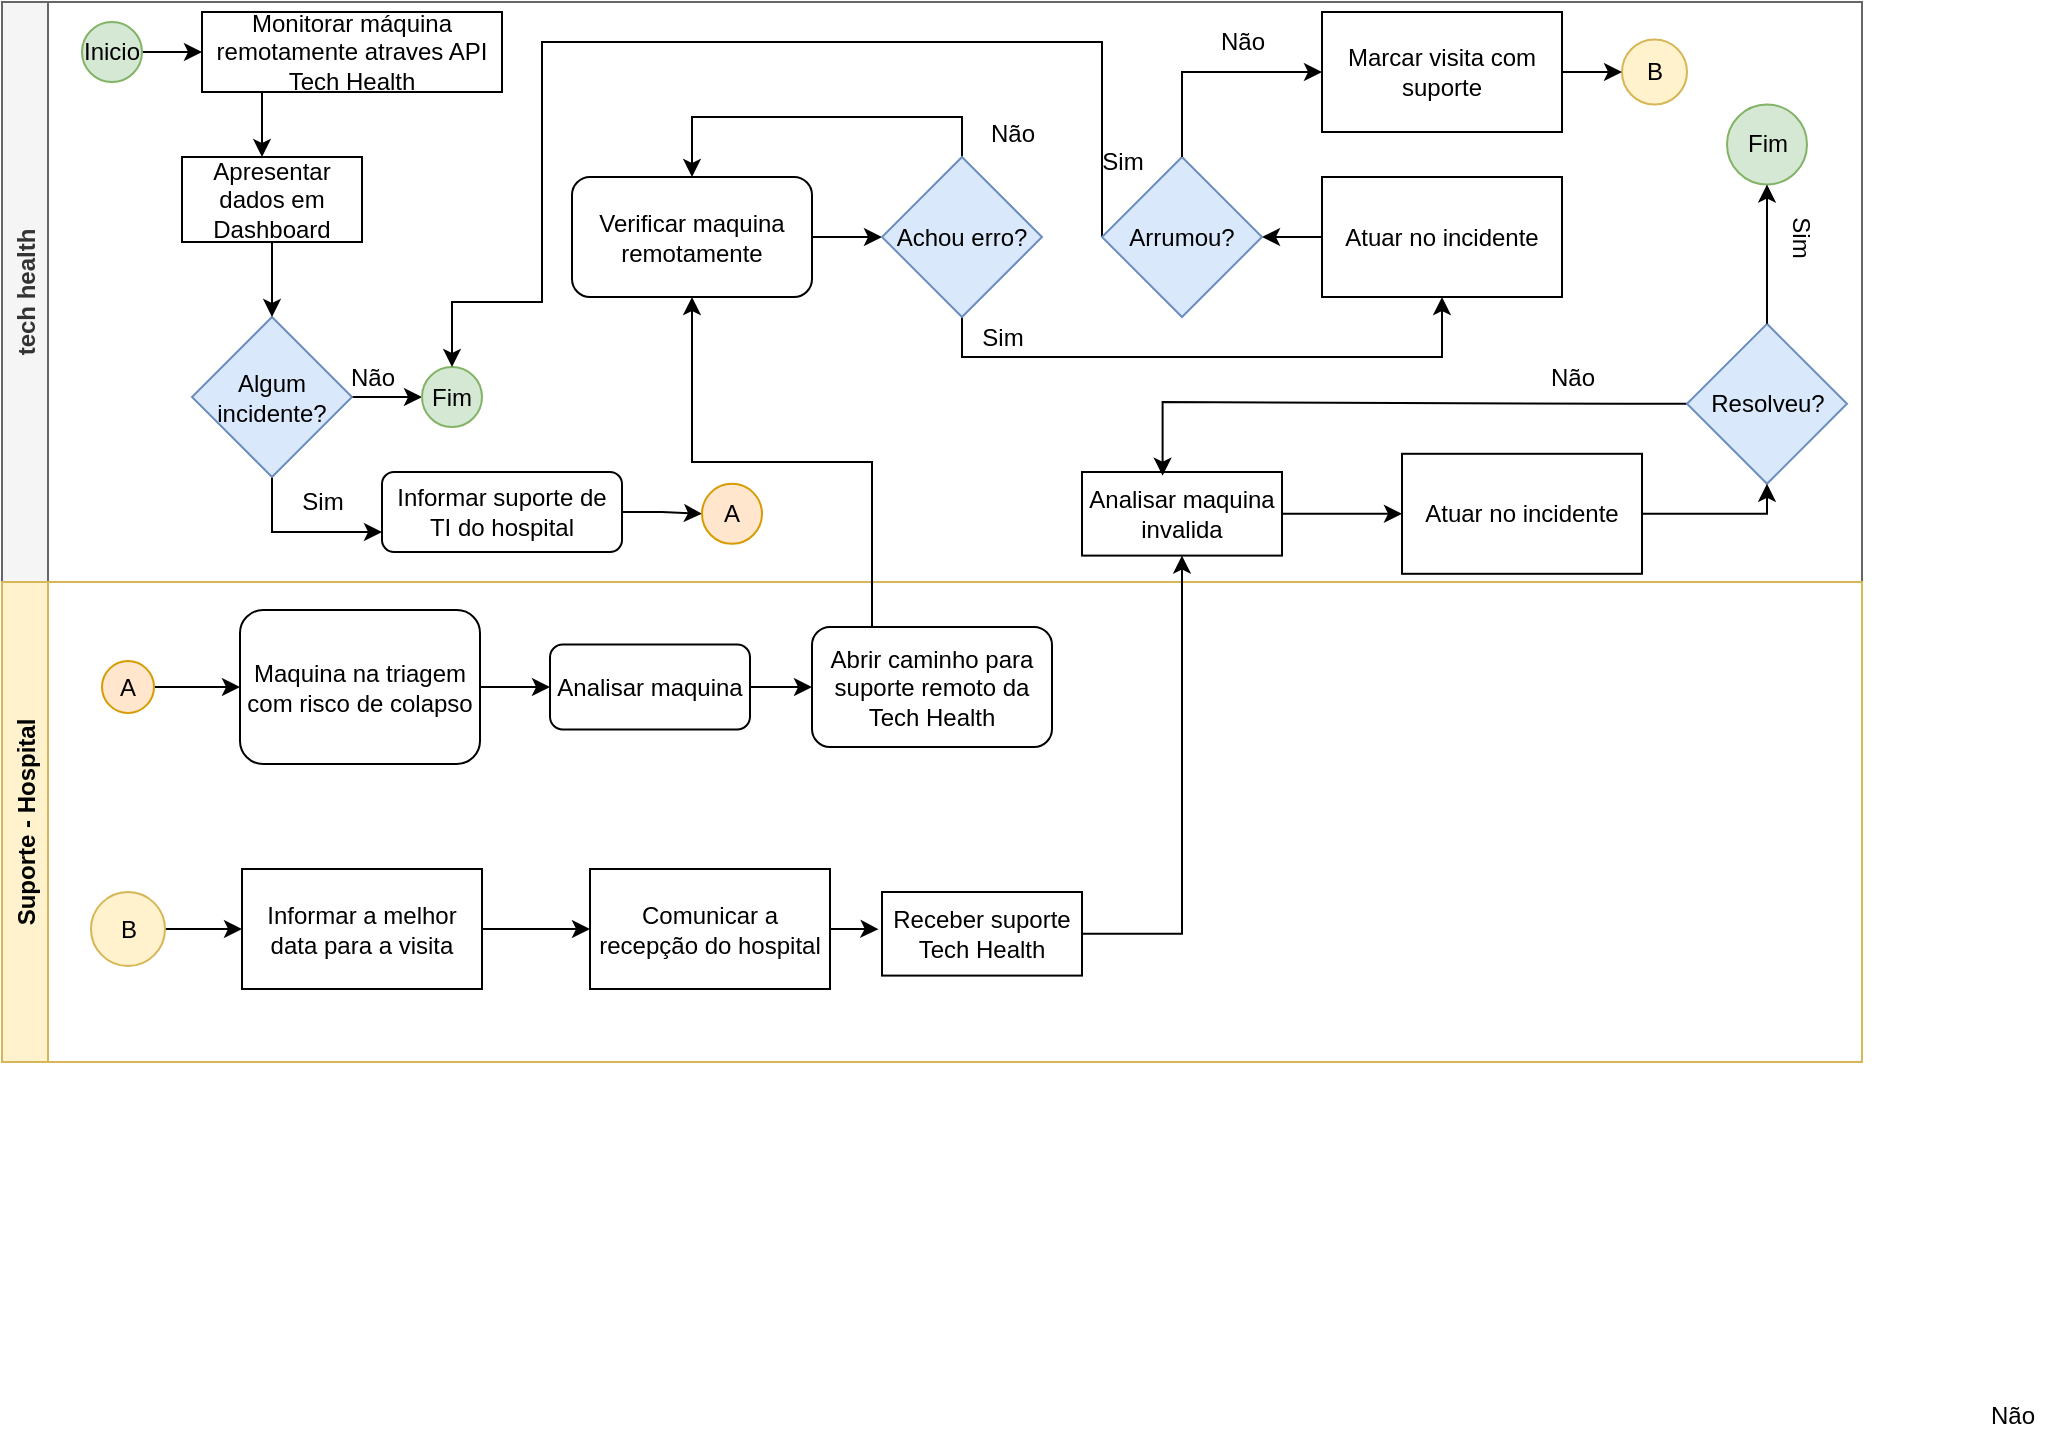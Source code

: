 <mxfile version="20.4.1" type="device"><diagram id="WRPev38YP10POumDx68h" name="Página-1"><mxGraphModel dx="1323" dy="701" grid="1" gridSize="10" guides="1" tooltips="1" connect="1" arrows="1" fold="1" page="1" pageScale="1" pageWidth="827" pageHeight="1169" math="0" shadow="0"><root><mxCell id="0"/><mxCell id="1" parent="0"/><mxCell id="RhY68AjUPSDrF-zRDI8a-1" value="tech health" style="swimlane;horizontal=0;fillColor=#f5f5f5;fontColor=#333333;strokeColor=#666666;" parent="1" vertex="1"><mxGeometry x="40" y="50" width="930" height="290" as="geometry"/></mxCell><mxCell id="RhY68AjUPSDrF-zRDI8a-6" value="" style="edgeStyle=orthogonalEdgeStyle;rounded=0;orthogonalLoop=1;jettySize=auto;html=1;" parent="RhY68AjUPSDrF-zRDI8a-1" source="RhY68AjUPSDrF-zRDI8a-4" target="RhY68AjUPSDrF-zRDI8a-5" edge="1"><mxGeometry relative="1" as="geometry"/></mxCell><mxCell id="RhY68AjUPSDrF-zRDI8a-4" value="Inicio" style="ellipse;whiteSpace=wrap;html=1;aspect=fixed;fillColor=#d5e8d4;strokeColor=#82b366;" parent="RhY68AjUPSDrF-zRDI8a-1" vertex="1"><mxGeometry x="40" y="10" width="30" height="30" as="geometry"/></mxCell><mxCell id="EKaQgR969W04_lvIYKTd-1" value="" style="edgeStyle=orthogonalEdgeStyle;rounded=0;orthogonalLoop=1;jettySize=auto;html=1;" parent="RhY68AjUPSDrF-zRDI8a-1" source="RhY68AjUPSDrF-zRDI8a-5" target="p3GHzO0YiHELzbXtjkig-3" edge="1"><mxGeometry relative="1" as="geometry"><Array as="points"><mxPoint x="130" y="70"/><mxPoint x="130" y="70"/></Array></mxGeometry></mxCell><mxCell id="RhY68AjUPSDrF-zRDI8a-5" value="Monitorar máquina remotamente atraves API Tech Health" style="whiteSpace=wrap;html=1;" parent="RhY68AjUPSDrF-zRDI8a-1" vertex="1"><mxGeometry x="100" y="5" width="150" height="40" as="geometry"/></mxCell><mxCell id="yfbBEl_TAVx3QtvNhA0s-33" style="edgeStyle=orthogonalEdgeStyle;rounded=0;orthogonalLoop=1;jettySize=auto;html=1;entryX=0;entryY=0.75;entryDx=0;entryDy=0;exitX=0.5;exitY=1;exitDx=0;exitDy=0;" edge="1" parent="RhY68AjUPSDrF-zRDI8a-1" source="p3GHzO0YiHELzbXtjkig-2" target="p3GHzO0YiHELzbXtjkig-9"><mxGeometry relative="1" as="geometry"/></mxCell><mxCell id="yfbBEl_TAVx3QtvNhA0s-35" value="" style="edgeStyle=orthogonalEdgeStyle;rounded=0;orthogonalLoop=1;jettySize=auto;html=1;entryX=0;entryY=0.5;entryDx=0;entryDy=0;" edge="1" parent="RhY68AjUPSDrF-zRDI8a-1" source="p3GHzO0YiHELzbXtjkig-2" target="p3GHzO0YiHELzbXtjkig-6"><mxGeometry relative="1" as="geometry"/></mxCell><mxCell id="p3GHzO0YiHELzbXtjkig-2" value="Algum incidente?" style="rhombus;whiteSpace=wrap;html=1;fillColor=#dae8fc;strokeColor=#6c8ebf;" parent="RhY68AjUPSDrF-zRDI8a-1" vertex="1"><mxGeometry x="95" y="157.5" width="80" height="80" as="geometry"/></mxCell><mxCell id="yfbBEl_TAVx3QtvNhA0s-32" value="" style="edgeStyle=orthogonalEdgeStyle;rounded=0;orthogonalLoop=1;jettySize=auto;html=1;" edge="1" parent="RhY68AjUPSDrF-zRDI8a-1" source="p3GHzO0YiHELzbXtjkig-3" target="p3GHzO0YiHELzbXtjkig-2"><mxGeometry relative="1" as="geometry"/></mxCell><mxCell id="p3GHzO0YiHELzbXtjkig-3" value="Apresentar dados em Dashboard" style="whiteSpace=wrap;html=1;" parent="RhY68AjUPSDrF-zRDI8a-1" vertex="1"><mxGeometry x="90" y="77.5" width="90" height="42.5" as="geometry"/></mxCell><mxCell id="p3GHzO0YiHELzbXtjkig-6" value="Fim" style="ellipse;whiteSpace=wrap;html=1;aspect=fixed;fillColor=#d5e8d4;strokeColor=#82b366;" parent="RhY68AjUPSDrF-zRDI8a-1" vertex="1"><mxGeometry x="210" y="182.5" width="30" height="30" as="geometry"/></mxCell><mxCell id="p3GHzO0YiHELzbXtjkig-32" value="" style="edgeStyle=orthogonalEdgeStyle;rounded=0;orthogonalLoop=1;jettySize=auto;html=1;entryX=0;entryY=0.5;entryDx=0;entryDy=0;" parent="RhY68AjUPSDrF-zRDI8a-1" source="p3GHzO0YiHELzbXtjkig-9" target="p3GHzO0YiHELzbXtjkig-14" edge="1"><mxGeometry relative="1" as="geometry"><mxPoint x="770" y="210" as="targetPoint"/></mxGeometry></mxCell><mxCell id="p3GHzO0YiHELzbXtjkig-9" value="Informar suporte de TI do hospital" style="rounded=1;whiteSpace=wrap;html=1;" parent="RhY68AjUPSDrF-zRDI8a-1" vertex="1"><mxGeometry x="190" y="235" width="120" height="40" as="geometry"/></mxCell><mxCell id="p3GHzO0YiHELzbXtjkig-11" value="Sim" style="text;html=1;align=center;verticalAlign=middle;resizable=0;points=[];autosize=1;strokeColor=none;fillColor=none;" parent="RhY68AjUPSDrF-zRDI8a-1" vertex="1"><mxGeometry x="140" y="235" width="40" height="30" as="geometry"/></mxCell><mxCell id="p3GHzO0YiHELzbXtjkig-14" value="A" style="ellipse;whiteSpace=wrap;html=1;aspect=fixed;fillColor=#ffe6cc;strokeColor=#d79b00;" parent="RhY68AjUPSDrF-zRDI8a-1" vertex="1"><mxGeometry x="350" y="240.9" width="30" height="30" as="geometry"/></mxCell><mxCell id="p3GHzO0YiHELzbXtjkig-8" value="Não" style="text;html=1;align=center;verticalAlign=middle;resizable=0;points=[];autosize=1;strokeColor=none;fillColor=none;" parent="RhY68AjUPSDrF-zRDI8a-1" vertex="1"><mxGeometry x="160" y="172.5" width="50" height="30" as="geometry"/></mxCell><mxCell id="yfbBEl_TAVx3QtvNhA0s-23" value="" style="edgeStyle=orthogonalEdgeStyle;rounded=0;orthogonalLoop=1;jettySize=auto;html=1;" edge="1" parent="RhY68AjUPSDrF-zRDI8a-1" source="yfbBEl_TAVx3QtvNhA0s-12" target="yfbBEl_TAVx3QtvNhA0s-14"><mxGeometry relative="1" as="geometry"/></mxCell><mxCell id="yfbBEl_TAVx3QtvNhA0s-12" value="Verificar maquina remotamente" style="whiteSpace=wrap;html=1;rounded=1;" vertex="1" parent="RhY68AjUPSDrF-zRDI8a-1"><mxGeometry x="285" y="87.5" width="120" height="60" as="geometry"/></mxCell><mxCell id="yfbBEl_TAVx3QtvNhA0s-24" value="" style="edgeStyle=orthogonalEdgeStyle;rounded=0;orthogonalLoop=1;jettySize=auto;html=1;entryX=0.5;entryY=1;entryDx=0;entryDy=0;exitX=0.5;exitY=1;exitDx=0;exitDy=0;" edge="1" parent="RhY68AjUPSDrF-zRDI8a-1" source="yfbBEl_TAVx3QtvNhA0s-14" target="yfbBEl_TAVx3QtvNhA0s-18"><mxGeometry relative="1" as="geometry"/></mxCell><mxCell id="yfbBEl_TAVx3QtvNhA0s-27" style="edgeStyle=orthogonalEdgeStyle;rounded=0;orthogonalLoop=1;jettySize=auto;html=1;entryX=0.5;entryY=0;entryDx=0;entryDy=0;exitX=0.5;exitY=0;exitDx=0;exitDy=0;" edge="1" parent="RhY68AjUPSDrF-zRDI8a-1" source="yfbBEl_TAVx3QtvNhA0s-14" target="yfbBEl_TAVx3QtvNhA0s-12"><mxGeometry relative="1" as="geometry"/></mxCell><mxCell id="yfbBEl_TAVx3QtvNhA0s-14" value="Achou erro?" style="rhombus;whiteSpace=wrap;html=1;fillColor=#dae8fc;strokeColor=#6c8ebf;" vertex="1" parent="RhY68AjUPSDrF-zRDI8a-1"><mxGeometry x="440" y="77.5" width="80" height="80" as="geometry"/></mxCell><mxCell id="yfbBEl_TAVx3QtvNhA0s-22" value="" style="edgeStyle=orthogonalEdgeStyle;rounded=0;orthogonalLoop=1;jettySize=auto;html=1;" edge="1" parent="RhY68AjUPSDrF-zRDI8a-1" source="yfbBEl_TAVx3QtvNhA0s-18" target="yfbBEl_TAVx3QtvNhA0s-21"><mxGeometry relative="1" as="geometry"/></mxCell><mxCell id="yfbBEl_TAVx3QtvNhA0s-18" value="Atuar no incidente" style="whiteSpace=wrap;html=1;" vertex="1" parent="RhY68AjUPSDrF-zRDI8a-1"><mxGeometry x="660" y="87.5" width="120" height="60" as="geometry"/></mxCell><mxCell id="yfbBEl_TAVx3QtvNhA0s-38" style="edgeStyle=orthogonalEdgeStyle;rounded=0;orthogonalLoop=1;jettySize=auto;html=1;entryX=0.5;entryY=0;entryDx=0;entryDy=0;exitX=0;exitY=0.5;exitDx=0;exitDy=0;" edge="1" parent="RhY68AjUPSDrF-zRDI8a-1" source="yfbBEl_TAVx3QtvNhA0s-21" target="p3GHzO0YiHELzbXtjkig-6"><mxGeometry relative="1" as="geometry"><Array as="points"><mxPoint x="550" y="20"/><mxPoint x="270" y="20"/><mxPoint x="270" y="150"/><mxPoint x="225" y="150"/></Array></mxGeometry></mxCell><mxCell id="yfbBEl_TAVx3QtvNhA0s-21" value="Arrumou?" style="rhombus;whiteSpace=wrap;html=1;fillColor=#dae8fc;strokeColor=#6c8ebf;" vertex="1" parent="RhY68AjUPSDrF-zRDI8a-1"><mxGeometry x="550" y="77.5" width="80" height="80" as="geometry"/></mxCell><mxCell id="yfbBEl_TAVx3QtvNhA0s-20" value="Sim" style="text;html=1;align=center;verticalAlign=middle;resizable=0;points=[];autosize=1;strokeColor=none;fillColor=none;" vertex="1" parent="RhY68AjUPSDrF-zRDI8a-1"><mxGeometry x="480" y="152.5" width="40" height="30" as="geometry"/></mxCell><mxCell id="yfbBEl_TAVx3QtvNhA0s-26" value="B" style="ellipse;whiteSpace=wrap;html=1;aspect=fixed;fillColor=#fff2cc;strokeColor=#d6b656;" vertex="1" parent="RhY68AjUPSDrF-zRDI8a-1"><mxGeometry x="810" y="18.75" width="32.5" height="32.5" as="geometry"/></mxCell><mxCell id="yfbBEl_TAVx3QtvNhA0s-31" value="" style="edgeStyle=orthogonalEdgeStyle;rounded=0;orthogonalLoop=1;jettySize=auto;html=1;" edge="1" parent="RhY68AjUPSDrF-zRDI8a-1" source="yfbBEl_TAVx3QtvNhA0s-29" target="yfbBEl_TAVx3QtvNhA0s-26"><mxGeometry relative="1" as="geometry"/></mxCell><mxCell id="yfbBEl_TAVx3QtvNhA0s-29" value="Marcar visita com suporte" style="whiteSpace=wrap;html=1;" vertex="1" parent="RhY68AjUPSDrF-zRDI8a-1"><mxGeometry x="660" y="5" width="120" height="60" as="geometry"/></mxCell><mxCell id="yfbBEl_TAVx3QtvNhA0s-30" value="" style="edgeStyle=orthogonalEdgeStyle;rounded=0;orthogonalLoop=1;jettySize=auto;html=1;exitX=0.5;exitY=0;exitDx=0;exitDy=0;entryX=0;entryY=0.5;entryDx=0;entryDy=0;" edge="1" parent="RhY68AjUPSDrF-zRDI8a-1" source="yfbBEl_TAVx3QtvNhA0s-21" target="yfbBEl_TAVx3QtvNhA0s-29"><mxGeometry relative="1" as="geometry"/></mxCell><mxCell id="NtI3rHj_ovQ1qyaB5y9a-26" value="Analisar maquina invalida" style="whiteSpace=wrap;html=1;rounded=0;" parent="RhY68AjUPSDrF-zRDI8a-1" vertex="1"><mxGeometry x="540" y="235" width="100" height="41.8" as="geometry"/></mxCell><mxCell id="NtI3rHj_ovQ1qyaB5y9a-28" value="Atuar no incidente" style="whiteSpace=wrap;html=1;rounded=0;" parent="RhY68AjUPSDrF-zRDI8a-1" vertex="1"><mxGeometry x="700" y="225.9" width="120" height="60" as="geometry"/></mxCell><mxCell id="NtI3rHj_ovQ1qyaB5y9a-30" style="edgeStyle=orthogonalEdgeStyle;rounded=0;orthogonalLoop=1;jettySize=auto;html=1;entryX=0;entryY=0.5;entryDx=0;entryDy=0;exitX=1;exitY=0.5;exitDx=0;exitDy=0;" parent="RhY68AjUPSDrF-zRDI8a-1" source="NtI3rHj_ovQ1qyaB5y9a-26" target="NtI3rHj_ovQ1qyaB5y9a-28" edge="1"><mxGeometry relative="1" as="geometry"/></mxCell><mxCell id="yfbBEl_TAVx3QtvNhA0s-43" style="edgeStyle=orthogonalEdgeStyle;rounded=0;orthogonalLoop=1;jettySize=auto;html=1;entryX=0.403;entryY=0.044;entryDx=0;entryDy=0;entryPerimeter=0;exitX=0;exitY=0.5;exitDx=0;exitDy=0;" edge="1" parent="RhY68AjUPSDrF-zRDI8a-1" source="NtI3rHj_ovQ1qyaB5y9a-31" target="NtI3rHj_ovQ1qyaB5y9a-26"><mxGeometry relative="1" as="geometry"><Array as="points"><mxPoint x="810" y="200"/><mxPoint x="580" y="200"/></Array></mxGeometry></mxCell><mxCell id="NtI3rHj_ovQ1qyaB5y9a-31" value="Resolveu?" style="rhombus;whiteSpace=wrap;html=1;rounded=0;fillColor=#dae8fc;strokeColor=#6c8ebf;" parent="RhY68AjUPSDrF-zRDI8a-1" vertex="1"><mxGeometry x="842.5" y="160.9" width="80" height="80" as="geometry"/></mxCell><mxCell id="yfbBEl_TAVx3QtvNhA0s-28" value="Não" style="text;html=1;align=center;verticalAlign=middle;resizable=0;points=[];autosize=1;strokeColor=none;fillColor=none;" vertex="1" parent="RhY68AjUPSDrF-zRDI8a-1"><mxGeometry x="480" y="51.25" width="50" height="30" as="geometry"/></mxCell><mxCell id="yfbBEl_TAVx3QtvNhA0s-44" value="Não" style="text;html=1;align=center;verticalAlign=middle;resizable=0;points=[];autosize=1;strokeColor=none;fillColor=none;" vertex="1" parent="RhY68AjUPSDrF-zRDI8a-1"><mxGeometry x="760" y="172.5" width="50" height="30" as="geometry"/></mxCell><mxCell id="yfbBEl_TAVx3QtvNhA0s-46" value="Fim" style="ellipse;whiteSpace=wrap;html=1;aspect=fixed;fillColor=#d5e8d4;strokeColor=#82b366;" vertex="1" parent="RhY68AjUPSDrF-zRDI8a-1"><mxGeometry x="862.5" y="51.25" width="40" height="40" as="geometry"/></mxCell><mxCell id="yfbBEl_TAVx3QtvNhA0s-45" value="" style="edgeStyle=orthogonalEdgeStyle;rounded=0;orthogonalLoop=1;jettySize=auto;html=1;" edge="1" parent="RhY68AjUPSDrF-zRDI8a-1" source="NtI3rHj_ovQ1qyaB5y9a-31" target="yfbBEl_TAVx3QtvNhA0s-46"><mxGeometry relative="1" as="geometry"><mxPoint x="880" y="90" as="targetPoint"/></mxGeometry></mxCell><mxCell id="yfbBEl_TAVx3QtvNhA0s-39" value="Sim" style="text;html=1;align=center;verticalAlign=middle;resizable=0;points=[];autosize=1;strokeColor=none;fillColor=none;" vertex="1" parent="RhY68AjUPSDrF-zRDI8a-1"><mxGeometry x="540" y="65" width="40" height="30" as="geometry"/></mxCell><mxCell id="yfbBEl_TAVx3QtvNhA0s-47" value="Sim" style="text;html=1;align=center;verticalAlign=middle;resizable=0;points=[];autosize=1;strokeColor=none;fillColor=none;rotation=90;" vertex="1" parent="RhY68AjUPSDrF-zRDI8a-1"><mxGeometry x="880" y="102.5" width="40" height="30" as="geometry"/></mxCell><mxCell id="yfbBEl_TAVx3QtvNhA0s-41" style="edgeStyle=orthogonalEdgeStyle;rounded=0;orthogonalLoop=1;jettySize=auto;html=1;entryX=0.5;entryY=1;entryDx=0;entryDy=0;" edge="1" parent="RhY68AjUPSDrF-zRDI8a-1" source="NtI3rHj_ovQ1qyaB5y9a-28" target="NtI3rHj_ovQ1qyaB5y9a-31"><mxGeometry relative="1" as="geometry"><mxPoint x="890" y="256" as="targetPoint"/><Array as="points"><mxPoint x="883" y="256"/></Array></mxGeometry></mxCell><mxCell id="NtI3rHj_ovQ1qyaB5y9a-37" value="Não" style="text;html=1;align=center;verticalAlign=middle;resizable=0;points=[];autosize=1;strokeColor=none;fillColor=none;" parent="1" vertex="1"><mxGeometry x="1020" y="742" width="50" height="30" as="geometry"/></mxCell><mxCell id="RhY68AjUPSDrF-zRDI8a-2" value="Suporte - Hospital" style="swimlane;horizontal=0;fillColor=#fff2cc;strokeColor=#d6b656;" parent="1" vertex="1"><mxGeometry x="40" y="340" width="930" height="240" as="geometry"/></mxCell><mxCell id="p3GHzO0YiHELzbXtjkig-18" value="" style="edgeStyle=orthogonalEdgeStyle;rounded=0;orthogonalLoop=1;jettySize=auto;html=1;" parent="RhY68AjUPSDrF-zRDI8a-2" source="p3GHzO0YiHELzbXtjkig-16" target="p3GHzO0YiHELzbXtjkig-17" edge="1"><mxGeometry relative="1" as="geometry"/></mxCell><mxCell id="p3GHzO0YiHELzbXtjkig-16" value="A" style="ellipse;whiteSpace=wrap;html=1;aspect=fixed;fillColor=#ffe6cc;strokeColor=#d79b00;" parent="RhY68AjUPSDrF-zRDI8a-2" vertex="1"><mxGeometry x="50" y="39.5" width="26" height="26" as="geometry"/></mxCell><mxCell id="yfbBEl_TAVx3QtvNhA0s-3" value="" style="edgeStyle=orthogonalEdgeStyle;rounded=0;orthogonalLoop=1;jettySize=auto;html=1;" edge="1" parent="RhY68AjUPSDrF-zRDI8a-2" source="p3GHzO0YiHELzbXtjkig-17" target="yfbBEl_TAVx3QtvNhA0s-2"><mxGeometry relative="1" as="geometry"/></mxCell><mxCell id="p3GHzO0YiHELzbXtjkig-17" value="Maquina na triagem com risco de colapso" style="rounded=1;whiteSpace=wrap;html=1;" parent="RhY68AjUPSDrF-zRDI8a-2" vertex="1"><mxGeometry x="119" y="14" width="120" height="77" as="geometry"/></mxCell><mxCell id="NtI3rHj_ovQ1qyaB5y9a-18" value="" style="edgeStyle=orthogonalEdgeStyle;rounded=0;orthogonalLoop=1;jettySize=auto;html=1;" parent="RhY68AjUPSDrF-zRDI8a-2" source="NtI3rHj_ovQ1qyaB5y9a-15" target="NtI3rHj_ovQ1qyaB5y9a-17" edge="1"><mxGeometry relative="1" as="geometry"/></mxCell><mxCell id="NtI3rHj_ovQ1qyaB5y9a-15" value="B" style="ellipse;whiteSpace=wrap;html=1;aspect=fixed;fillColor=#fff2cc;strokeColor=#d6b656;" parent="RhY68AjUPSDrF-zRDI8a-2" vertex="1"><mxGeometry x="44.5" y="155" width="37" height="37" as="geometry"/></mxCell><mxCell id="NtI3rHj_ovQ1qyaB5y9a-20" value="" style="edgeStyle=orthogonalEdgeStyle;rounded=0;orthogonalLoop=1;jettySize=auto;html=1;" parent="RhY68AjUPSDrF-zRDI8a-2" source="NtI3rHj_ovQ1qyaB5y9a-17" target="NtI3rHj_ovQ1qyaB5y9a-19" edge="1"><mxGeometry relative="1" as="geometry"/></mxCell><mxCell id="NtI3rHj_ovQ1qyaB5y9a-17" value="Informar a melhor data para a visita" style="whiteSpace=wrap;html=1;" parent="RhY68AjUPSDrF-zRDI8a-2" vertex="1"><mxGeometry x="120" y="143.5" width="120" height="60" as="geometry"/></mxCell><mxCell id="NtI3rHj_ovQ1qyaB5y9a-22" value="" style="edgeStyle=orthogonalEdgeStyle;rounded=0;orthogonalLoop=1;jettySize=auto;html=1;" parent="RhY68AjUPSDrF-zRDI8a-2" source="NtI3rHj_ovQ1qyaB5y9a-19" edge="1"><mxGeometry relative="1" as="geometry"><mxPoint x="438.25" y="173.6" as="targetPoint"/></mxGeometry></mxCell><mxCell id="NtI3rHj_ovQ1qyaB5y9a-19" value="Comunicar a recepção do hospital" style="whiteSpace=wrap;html=1;" parent="RhY68AjUPSDrF-zRDI8a-2" vertex="1"><mxGeometry x="294" y="143.5" width="120" height="60" as="geometry"/></mxCell><mxCell id="NtI3rHj_ovQ1qyaB5y9a-24" value="Receber suporte Tech Health" style="rounded=0;whiteSpace=wrap;html=1;" parent="RhY68AjUPSDrF-zRDI8a-2" vertex="1"><mxGeometry x="440" y="155" width="100" height="41.8" as="geometry"/></mxCell><mxCell id="yfbBEl_TAVx3QtvNhA0s-10" value="" style="edgeStyle=orthogonalEdgeStyle;rounded=0;orthogonalLoop=1;jettySize=auto;html=1;" edge="1" parent="RhY68AjUPSDrF-zRDI8a-2" source="yfbBEl_TAVx3QtvNhA0s-2" target="yfbBEl_TAVx3QtvNhA0s-9"><mxGeometry relative="1" as="geometry"/></mxCell><mxCell id="yfbBEl_TAVx3QtvNhA0s-2" value="Analisar maquina" style="rounded=1;whiteSpace=wrap;html=1;" vertex="1" parent="RhY68AjUPSDrF-zRDI8a-2"><mxGeometry x="274" y="31.25" width="100" height="42.5" as="geometry"/></mxCell><mxCell id="yfbBEl_TAVx3QtvNhA0s-9" value="Abrir caminho para suporte remoto da Tech Health" style="rounded=1;whiteSpace=wrap;html=1;" vertex="1" parent="RhY68AjUPSDrF-zRDI8a-2"><mxGeometry x="405" y="22.5" width="120" height="60" as="geometry"/></mxCell><mxCell id="yfbBEl_TAVx3QtvNhA0s-13" value="" style="edgeStyle=orthogonalEdgeStyle;rounded=0;orthogonalLoop=1;jettySize=auto;html=1;exitX=0.25;exitY=0;exitDx=0;exitDy=0;" edge="1" parent="1" source="yfbBEl_TAVx3QtvNhA0s-9" target="yfbBEl_TAVx3QtvNhA0s-12"><mxGeometry relative="1" as="geometry"><mxPoint x="520" y="350" as="sourcePoint"/></mxGeometry></mxCell><mxCell id="NtI3rHj_ovQ1qyaB5y9a-27" value="" style="edgeStyle=orthogonalEdgeStyle;rounded=0;orthogonalLoop=1;jettySize=auto;html=1;exitX=1;exitY=0.5;exitDx=0;exitDy=0;" parent="1" source="NtI3rHj_ovQ1qyaB5y9a-24" target="NtI3rHj_ovQ1qyaB5y9a-26" edge="1"><mxGeometry relative="1" as="geometry"/></mxCell><mxCell id="yfbBEl_TAVx3QtvNhA0s-37" value="Não" style="text;html=1;align=center;verticalAlign=middle;resizable=0;points=[];autosize=1;strokeColor=none;fillColor=none;" vertex="1" parent="1"><mxGeometry x="635" y="55" width="50" height="30" as="geometry"/></mxCell></root></mxGraphModel></diagram></mxfile>